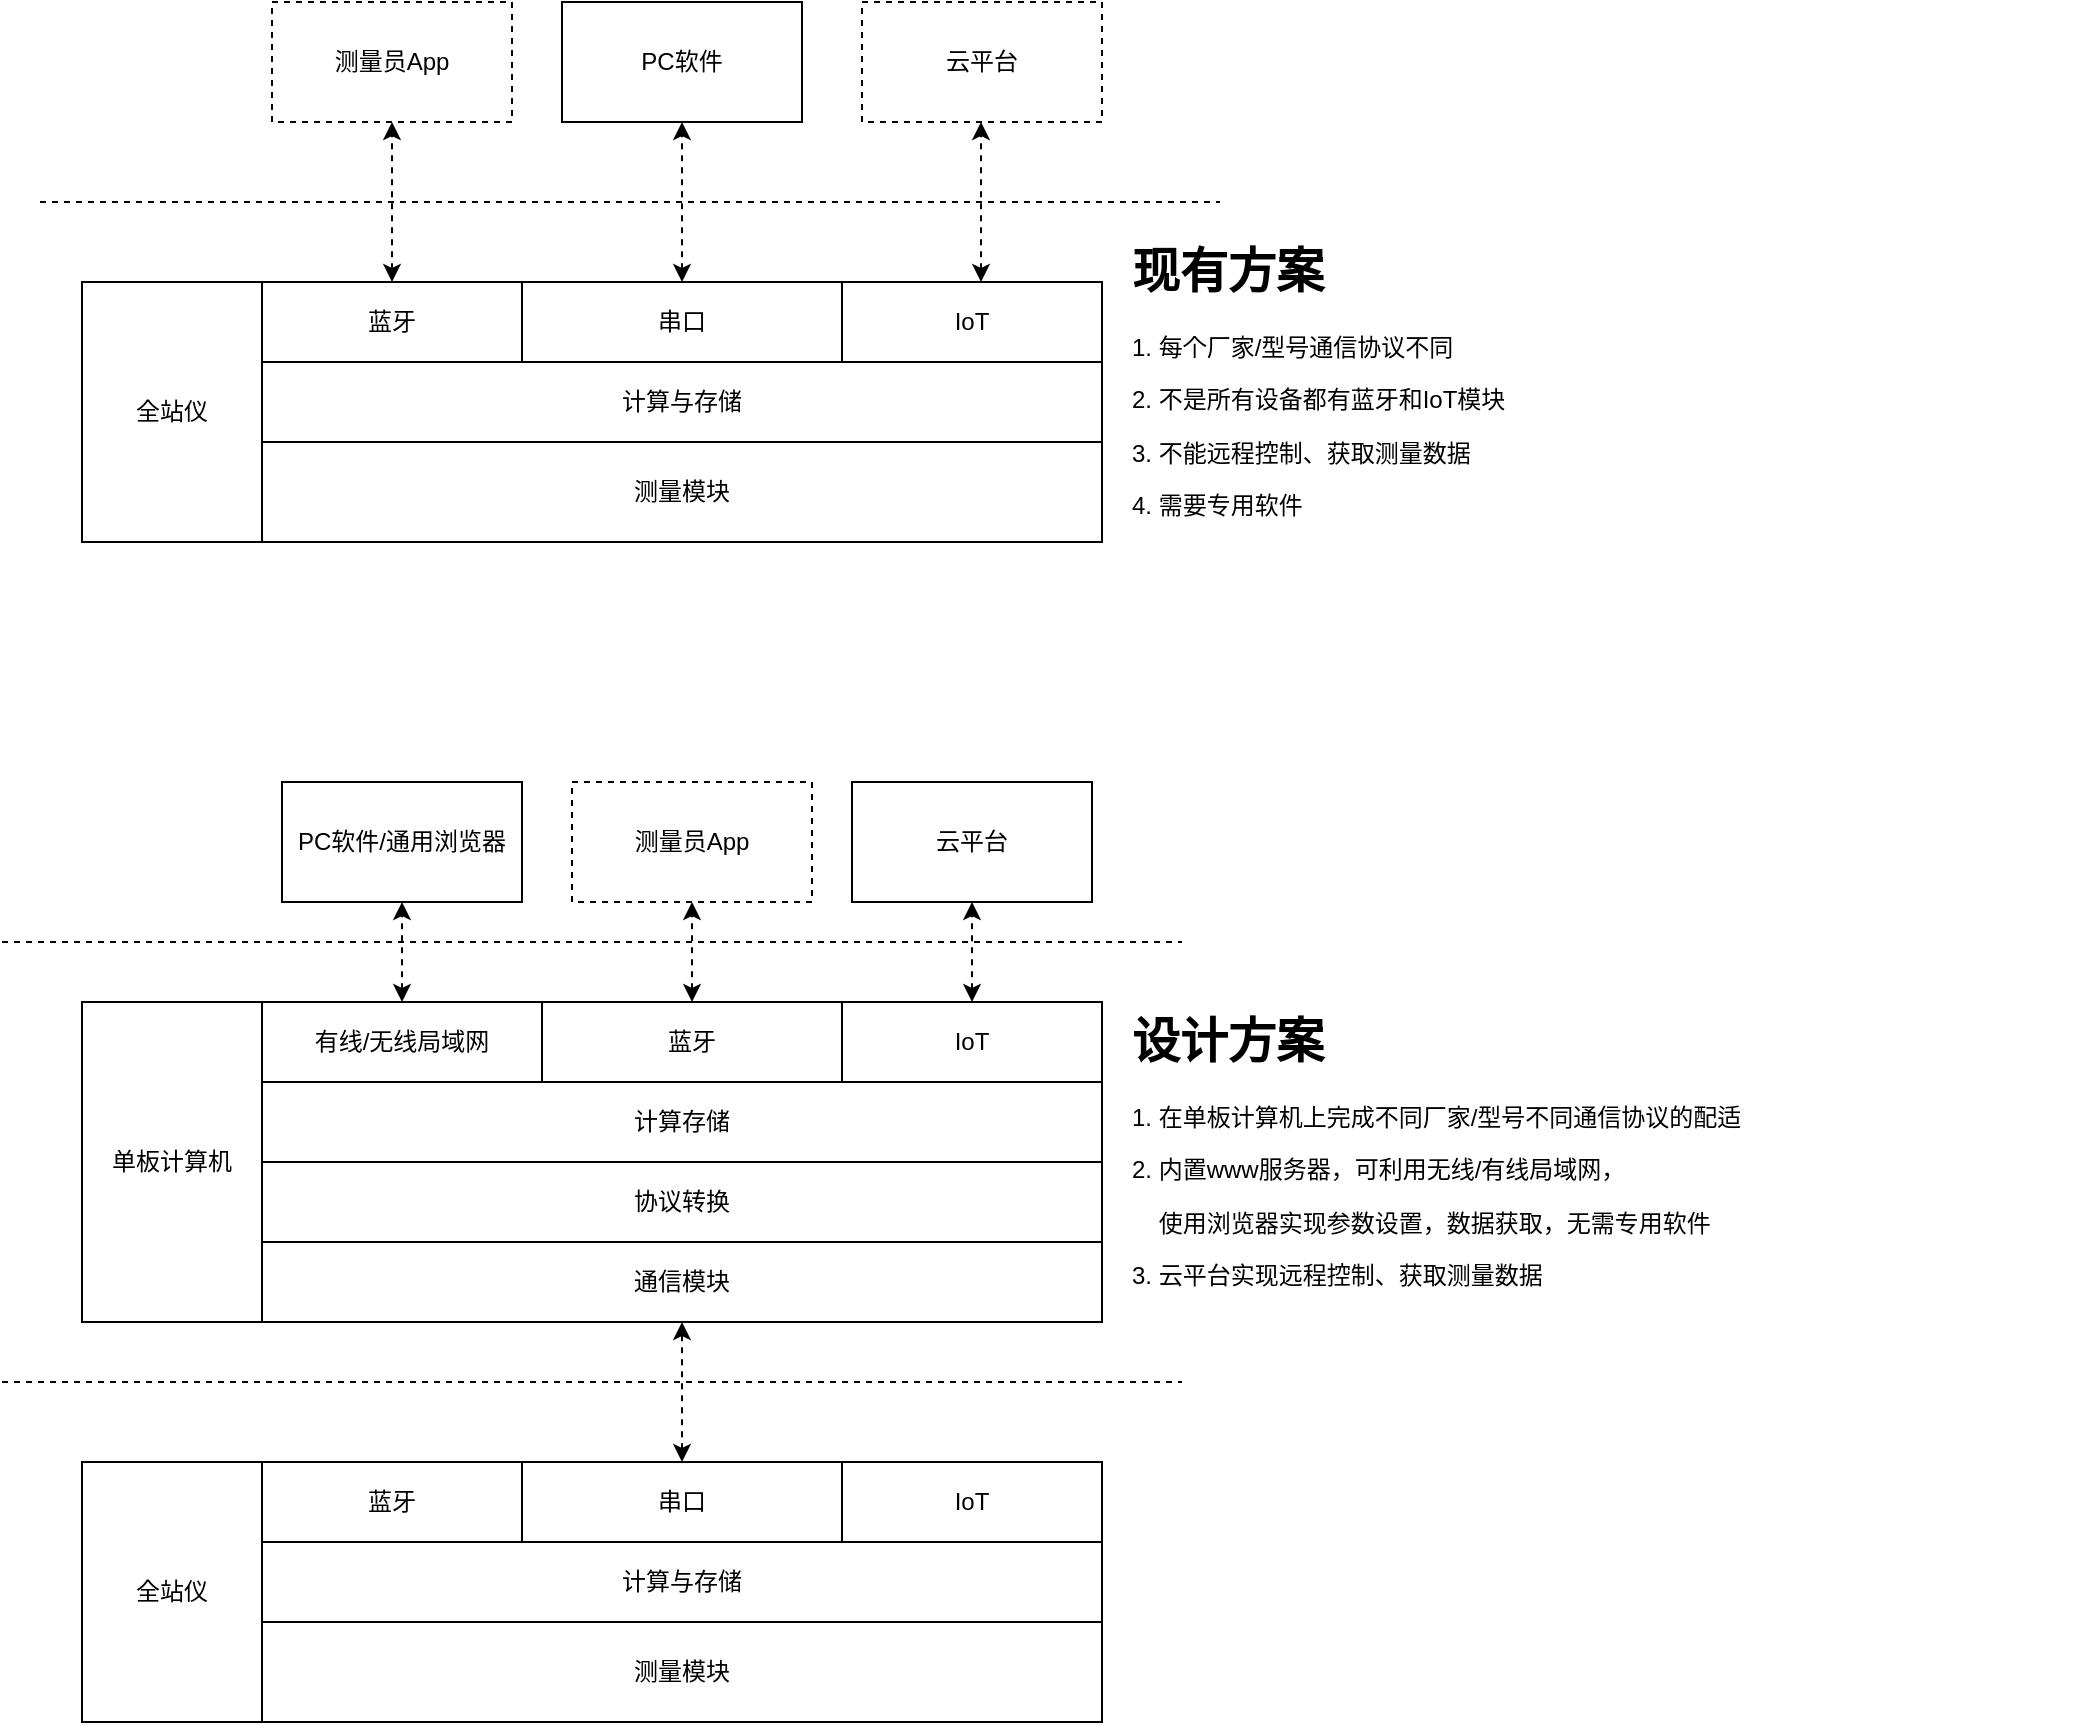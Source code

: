 <mxfile version="14.5.10" type="github">
  <diagram id="sQkdli30m8NRGwkvhZA2" name="Page-1">
    <mxGraphModel dx="942" dy="583" grid="1" gridSize="10" guides="1" tooltips="1" connect="1" arrows="1" fold="1" page="1" pageScale="1" pageWidth="827" pageHeight="1169" math="0" shadow="0">
      <root>
        <mxCell id="0" />
        <mxCell id="1" parent="0" />
        <mxCell id="6m5tojyaJkBsCokPBMDN-2" value="测量模块" style="rounded=0;whiteSpace=wrap;html=1;" vertex="1" parent="1">
          <mxGeometry x="230" y="380" width="420" height="50" as="geometry" />
        </mxCell>
        <mxCell id="6m5tojyaJkBsCokPBMDN-3" value="计算与存储" style="rounded=0;whiteSpace=wrap;html=1;" vertex="1" parent="1">
          <mxGeometry x="230" y="340" width="420" height="40" as="geometry" />
        </mxCell>
        <mxCell id="6m5tojyaJkBsCokPBMDN-4" value="&lt;div&gt;串口&lt;/div&gt;" style="rounded=0;whiteSpace=wrap;html=1;" vertex="1" parent="1">
          <mxGeometry x="360" y="300" width="160" height="40" as="geometry" />
        </mxCell>
        <mxCell id="6m5tojyaJkBsCokPBMDN-5" value="蓝牙" style="rounded=0;whiteSpace=wrap;html=1;" vertex="1" parent="1">
          <mxGeometry x="230" y="300" width="130" height="40" as="geometry" />
        </mxCell>
        <mxCell id="6m5tojyaJkBsCokPBMDN-6" value="全站仪" style="rounded=0;whiteSpace=wrap;html=1;" vertex="1" parent="1">
          <mxGeometry x="140" y="300" width="90" height="130" as="geometry" />
        </mxCell>
        <mxCell id="6m5tojyaJkBsCokPBMDN-7" value="&lt;div&gt;测量员App&lt;/div&gt;" style="rounded=0;whiteSpace=wrap;html=1;dashed=1;" vertex="1" parent="1">
          <mxGeometry x="235" y="160" width="120" height="60" as="geometry" />
        </mxCell>
        <mxCell id="6m5tojyaJkBsCokPBMDN-8" value="PC软件" style="rounded=0;whiteSpace=wrap;html=1;" vertex="1" parent="1">
          <mxGeometry x="380" y="160" width="120" height="60" as="geometry" />
        </mxCell>
        <mxCell id="6m5tojyaJkBsCokPBMDN-9" value="" style="endArrow=classic;startArrow=classic;html=1;entryX=0.5;entryY=1;entryDx=0;entryDy=0;exitX=0.5;exitY=0;exitDx=0;exitDy=0;dashed=1;" edge="1" parent="1" source="6m5tojyaJkBsCokPBMDN-4" target="6m5tojyaJkBsCokPBMDN-8">
          <mxGeometry width="50" height="50" relative="1" as="geometry">
            <mxPoint x="290" y="280" as="sourcePoint" />
            <mxPoint x="340" y="230" as="targetPoint" />
          </mxGeometry>
        </mxCell>
        <mxCell id="6m5tojyaJkBsCokPBMDN-10" value="" style="endArrow=classic;startArrow=classic;html=1;entryX=0.5;entryY=1;entryDx=0;entryDy=0;exitX=0.5;exitY=0;exitDx=0;exitDy=0;dashed=1;" edge="1" parent="1" source="6m5tojyaJkBsCokPBMDN-5" target="6m5tojyaJkBsCokPBMDN-7">
          <mxGeometry width="50" height="50" relative="1" as="geometry">
            <mxPoint x="580" y="290" as="sourcePoint" />
            <mxPoint x="630" y="240" as="targetPoint" />
          </mxGeometry>
        </mxCell>
        <mxCell id="6m5tojyaJkBsCokPBMDN-11" value="" style="endArrow=none;html=1;dashed=1;" edge="1" parent="1">
          <mxGeometry width="50" height="50" relative="1" as="geometry">
            <mxPoint x="119" y="260" as="sourcePoint" />
            <mxPoint x="709" y="260" as="targetPoint" />
          </mxGeometry>
        </mxCell>
        <mxCell id="6m5tojyaJkBsCokPBMDN-12" value="IoT" style="rounded=0;whiteSpace=wrap;html=1;" vertex="1" parent="1">
          <mxGeometry x="520" y="300" width="130" height="40" as="geometry" />
        </mxCell>
        <mxCell id="6m5tojyaJkBsCokPBMDN-13" value="云平台" style="rounded=0;whiteSpace=wrap;html=1;dashed=1;" vertex="1" parent="1">
          <mxGeometry x="530" y="160" width="120" height="60" as="geometry" />
        </mxCell>
        <mxCell id="6m5tojyaJkBsCokPBMDN-14" value="" style="endArrow=classic;startArrow=classic;html=1;entryX=0.5;entryY=1;entryDx=0;entryDy=0;exitX=0.5;exitY=0;exitDx=0;exitDy=0;dashed=1;" edge="1" parent="1">
          <mxGeometry width="50" height="50" relative="1" as="geometry">
            <mxPoint x="589.5" y="300" as="sourcePoint" />
            <mxPoint x="589.5" y="220" as="targetPoint" />
          </mxGeometry>
        </mxCell>
        <mxCell id="6m5tojyaJkBsCokPBMDN-15" value="测量模块" style="rounded=0;whiteSpace=wrap;html=1;" vertex="1" parent="1">
          <mxGeometry x="230" y="970" width="420" height="50" as="geometry" />
        </mxCell>
        <mxCell id="6m5tojyaJkBsCokPBMDN-16" value="计算与存储" style="rounded=0;whiteSpace=wrap;html=1;" vertex="1" parent="1">
          <mxGeometry x="230" y="930" width="420" height="40" as="geometry" />
        </mxCell>
        <mxCell id="6m5tojyaJkBsCokPBMDN-28" style="edgeStyle=orthogonalEdgeStyle;rounded=0;orthogonalLoop=1;jettySize=auto;html=1;entryX=0.5;entryY=1;entryDx=0;entryDy=0;dashed=1;startArrow=classic;startFill=1;" edge="1" parent="1" source="6m5tojyaJkBsCokPBMDN-17" target="6m5tojyaJkBsCokPBMDN-21">
          <mxGeometry relative="1" as="geometry" />
        </mxCell>
        <mxCell id="6m5tojyaJkBsCokPBMDN-17" value="&lt;div&gt;串口&lt;/div&gt;" style="rounded=0;whiteSpace=wrap;html=1;" vertex="1" parent="1">
          <mxGeometry x="360" y="890" width="160" height="40" as="geometry" />
        </mxCell>
        <mxCell id="6m5tojyaJkBsCokPBMDN-18" value="蓝牙" style="rounded=0;whiteSpace=wrap;html=1;" vertex="1" parent="1">
          <mxGeometry x="230" y="890" width="130" height="40" as="geometry" />
        </mxCell>
        <mxCell id="6m5tojyaJkBsCokPBMDN-19" value="全站仪" style="rounded=0;whiteSpace=wrap;html=1;" vertex="1" parent="1">
          <mxGeometry x="140" y="890" width="90" height="130" as="geometry" />
        </mxCell>
        <mxCell id="6m5tojyaJkBsCokPBMDN-20" value="IoT" style="rounded=0;whiteSpace=wrap;html=1;" vertex="1" parent="1">
          <mxGeometry x="520" y="890" width="130" height="40" as="geometry" />
        </mxCell>
        <mxCell id="6m5tojyaJkBsCokPBMDN-21" value="通信模块" style="rounded=0;whiteSpace=wrap;html=1;" vertex="1" parent="1">
          <mxGeometry x="230" y="780" width="420" height="40" as="geometry" />
        </mxCell>
        <mxCell id="6m5tojyaJkBsCokPBMDN-23" value="计算存储" style="rounded=0;whiteSpace=wrap;html=1;" vertex="1" parent="1">
          <mxGeometry x="230" y="700" width="420" height="40" as="geometry" />
        </mxCell>
        <mxCell id="6m5tojyaJkBsCokPBMDN-33" value="" style="edgeStyle=orthogonalEdgeStyle;rounded=0;orthogonalLoop=1;jettySize=auto;html=1;dashed=1;startArrow=classic;startFill=1;" edge="1" parent="1" source="6m5tojyaJkBsCokPBMDN-24" target="6m5tojyaJkBsCokPBMDN-29">
          <mxGeometry relative="1" as="geometry" />
        </mxCell>
        <mxCell id="6m5tojyaJkBsCokPBMDN-24" value="蓝牙" style="rounded=0;whiteSpace=wrap;html=1;" vertex="1" parent="1">
          <mxGeometry x="370" y="660" width="150" height="40" as="geometry" />
        </mxCell>
        <mxCell id="6m5tojyaJkBsCokPBMDN-34" value="" style="edgeStyle=orthogonalEdgeStyle;rounded=0;orthogonalLoop=1;jettySize=auto;html=1;dashed=1;startArrow=classic;startFill=1;" edge="1" parent="1" source="6m5tojyaJkBsCokPBMDN-25" target="6m5tojyaJkBsCokPBMDN-31">
          <mxGeometry relative="1" as="geometry" />
        </mxCell>
        <mxCell id="6m5tojyaJkBsCokPBMDN-25" value="IoT" style="rounded=0;whiteSpace=wrap;html=1;" vertex="1" parent="1">
          <mxGeometry x="520" y="660" width="130" height="40" as="geometry" />
        </mxCell>
        <mxCell id="6m5tojyaJkBsCokPBMDN-32" value="" style="edgeStyle=orthogonalEdgeStyle;rounded=0;orthogonalLoop=1;jettySize=auto;html=1;dashed=1;startArrow=classic;startFill=1;" edge="1" parent="1" source="6m5tojyaJkBsCokPBMDN-26" target="6m5tojyaJkBsCokPBMDN-30">
          <mxGeometry relative="1" as="geometry" />
        </mxCell>
        <mxCell id="6m5tojyaJkBsCokPBMDN-26" value="有线/无线局域网" style="rounded=0;whiteSpace=wrap;html=1;" vertex="1" parent="1">
          <mxGeometry x="230" y="660" width="140" height="40" as="geometry" />
        </mxCell>
        <mxCell id="6m5tojyaJkBsCokPBMDN-27" value="单板计算机" style="rounded=0;whiteSpace=wrap;html=1;" vertex="1" parent="1">
          <mxGeometry x="140" y="660" width="90" height="160" as="geometry" />
        </mxCell>
        <mxCell id="6m5tojyaJkBsCokPBMDN-29" value="&lt;div&gt;测量员App&lt;/div&gt;" style="rounded=0;whiteSpace=wrap;html=1;dashed=1;" vertex="1" parent="1">
          <mxGeometry x="385" y="550" width="120" height="60" as="geometry" />
        </mxCell>
        <mxCell id="6m5tojyaJkBsCokPBMDN-30" value="PC软件/通用浏览器" style="rounded=0;whiteSpace=wrap;html=1;" vertex="1" parent="1">
          <mxGeometry x="240" y="550" width="120" height="60" as="geometry" />
        </mxCell>
        <mxCell id="6m5tojyaJkBsCokPBMDN-31" value="云平台" style="rounded=0;whiteSpace=wrap;html=1;" vertex="1" parent="1">
          <mxGeometry x="525" y="550" width="120" height="60" as="geometry" />
        </mxCell>
        <mxCell id="6m5tojyaJkBsCokPBMDN-35" value="&lt;h1&gt;现有方案&lt;br&gt;&lt;/h1&gt;&lt;p&gt;1. 每个厂家/型号通信协议不同&lt;/p&gt;&lt;p&gt;2. 不是所有设备都有蓝牙和IoT模块&lt;/p&gt;&lt;p&gt;3. 不能远程控制、获取测量数据&lt;/p&gt;&lt;p&gt;4. 需要专用软件&lt;br&gt;&lt;/p&gt;" style="text;html=1;strokeColor=none;fillColor=none;spacing=5;spacingTop=-20;whiteSpace=wrap;overflow=hidden;rounded=0;" vertex="1" parent="1">
          <mxGeometry x="660" y="275" width="240" height="155" as="geometry" />
        </mxCell>
        <mxCell id="6m5tojyaJkBsCokPBMDN-36" value="&lt;h1&gt;设计方案&lt;br&gt;&lt;/h1&gt;&lt;p&gt;1. 在单板计算机上完成不同厂家/型号不同通信协议的配适&lt;/p&gt;&lt;p&gt;2. 内置www服务器，可利用无线/有线局域网，&lt;/p&gt;&lt;p&gt;&amp;nbsp;&amp;nbsp;&amp;nbsp; 使用浏览器实现参数设置，数据获取，无需专用软件&lt;br&gt;&lt;/p&gt;&lt;p&gt;3. 云平台实现远程控制、获取测量数据&lt;br&gt;&lt;/p&gt;" style="text;html=1;strokeColor=none;fillColor=none;spacing=5;spacingTop=-20;whiteSpace=wrap;overflow=hidden;rounded=0;" vertex="1" parent="1">
          <mxGeometry x="660" y="660" width="480" height="200" as="geometry" />
        </mxCell>
        <mxCell id="6m5tojyaJkBsCokPBMDN-37" value="协议转换" style="rounded=0;whiteSpace=wrap;html=1;" vertex="1" parent="1">
          <mxGeometry x="230" y="740" width="420" height="40" as="geometry" />
        </mxCell>
        <mxCell id="6m5tojyaJkBsCokPBMDN-38" value="" style="endArrow=none;html=1;dashed=1;" edge="1" parent="1">
          <mxGeometry width="50" height="50" relative="1" as="geometry">
            <mxPoint x="100" y="630" as="sourcePoint" />
            <mxPoint x="690" y="630" as="targetPoint" />
          </mxGeometry>
        </mxCell>
        <mxCell id="6m5tojyaJkBsCokPBMDN-39" value="" style="endArrow=none;html=1;dashed=1;" edge="1" parent="1">
          <mxGeometry width="50" height="50" relative="1" as="geometry">
            <mxPoint x="100" y="850" as="sourcePoint" />
            <mxPoint x="690" y="850" as="targetPoint" />
          </mxGeometry>
        </mxCell>
      </root>
    </mxGraphModel>
  </diagram>
</mxfile>

